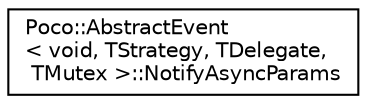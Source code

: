 digraph "Graphical Class Hierarchy"
{
 // LATEX_PDF_SIZE
  edge [fontname="Helvetica",fontsize="10",labelfontname="Helvetica",labelfontsize="10"];
  node [fontname="Helvetica",fontsize="10",shape=record];
  rankdir="LR";
  Node0 [label="Poco::AbstractEvent\l\< void, TStrategy, TDelegate,\l TMutex \>::NotifyAsyncParams",height=0.2,width=0.4,color="black", fillcolor="white", style="filled",URL="$structPoco_1_1AbstractEvent_3_01void_00_01TStrategy_00_01TDelegate_00_01TMutex_01_4_1_1NotifyAsyncParams.html",tooltip=" "];
}
